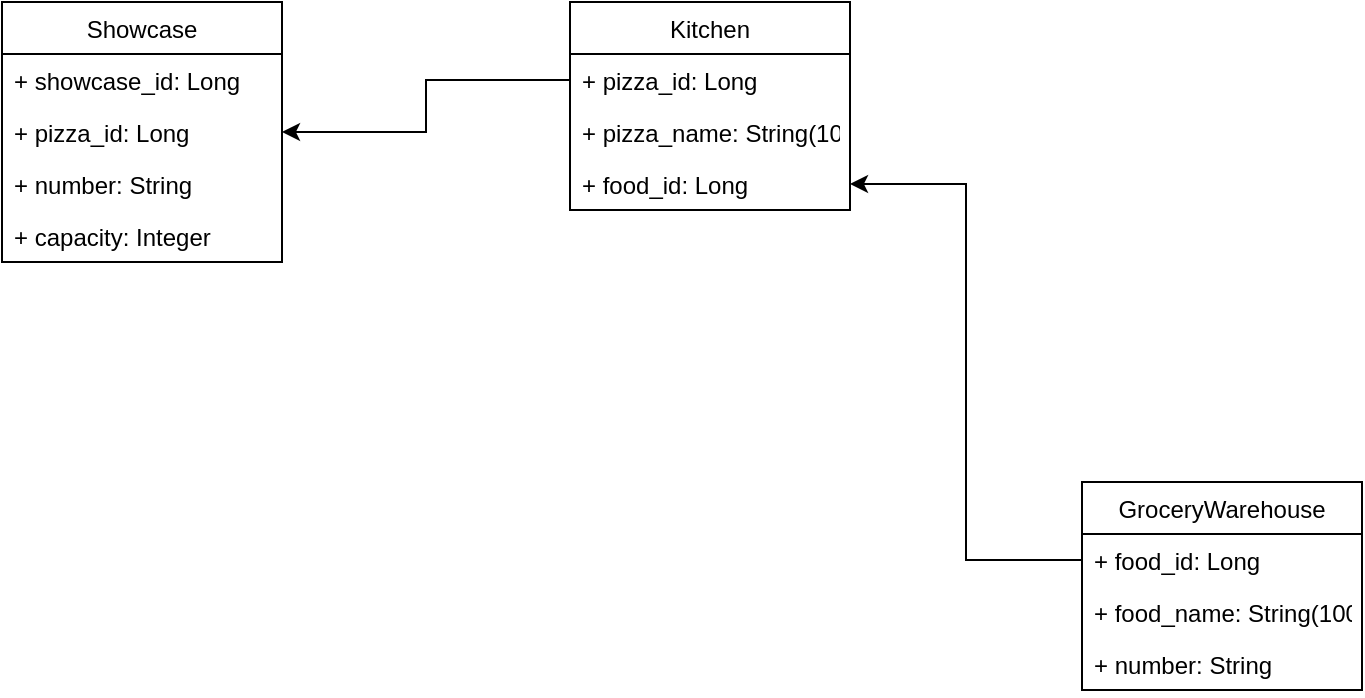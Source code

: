 <mxfile version="13.7.7" type="github">
  <diagram id="wMq028c-sOtWCPvOxuTe" name="Page-1">
    <mxGraphModel dx="1422" dy="794" grid="1" gridSize="10" guides="1" tooltips="1" connect="1" arrows="1" fold="1" page="1" pageScale="1" pageWidth="827" pageHeight="1169" math="0" shadow="0">
      <root>
        <mxCell id="0" />
        <mxCell id="1" parent="0" />
        <mxCell id="a7zKJheYSxnZLbQeQX0P-29" style="edgeStyle=orthogonalEdgeStyle;rounded=0;orthogonalLoop=1;jettySize=auto;html=1;" edge="1" parent="1" source="a7zKJheYSxnZLbQeQX0P-15" target="a7zKJheYSxnZLbQeQX0P-12">
          <mxGeometry relative="1" as="geometry" />
        </mxCell>
        <mxCell id="a7zKJheYSxnZLbQeQX0P-30" style="edgeStyle=orthogonalEdgeStyle;rounded=0;orthogonalLoop=1;jettySize=auto;html=1;entryX=1;entryY=0.5;entryDx=0;entryDy=0;" edge="1" parent="1" source="a7zKJheYSxnZLbQeQX0P-7" target="a7zKJheYSxnZLbQeQX0P-17">
          <mxGeometry relative="1" as="geometry" />
        </mxCell>
        <mxCell id="a7zKJheYSxnZLbQeQX0P-6" value="GroceryWarehouse" style="swimlane;fontStyle=0;childLayout=stackLayout;horizontal=1;startSize=26;fillColor=none;horizontalStack=0;resizeParent=1;resizeParentMax=0;resizeLast=0;collapsible=1;marginBottom=0;" vertex="1" parent="1">
          <mxGeometry x="614" y="500" width="140" height="104" as="geometry" />
        </mxCell>
        <mxCell id="a7zKJheYSxnZLbQeQX0P-7" value="+ food_id: Long&#xa;" style="text;strokeColor=none;fillColor=none;align=left;verticalAlign=top;spacingLeft=4;spacingRight=4;overflow=hidden;rotatable=0;points=[[0,0.5],[1,0.5]];portConstraint=eastwest;" vertex="1" parent="a7zKJheYSxnZLbQeQX0P-6">
          <mxGeometry y="26" width="140" height="26" as="geometry" />
        </mxCell>
        <mxCell id="a7zKJheYSxnZLbQeQX0P-8" value="+ food_name: String(100)" style="text;strokeColor=none;fillColor=none;align=left;verticalAlign=top;spacingLeft=4;spacingRight=4;overflow=hidden;rotatable=0;points=[[0,0.5],[1,0.5]];portConstraint=eastwest;" vertex="1" parent="a7zKJheYSxnZLbQeQX0P-6">
          <mxGeometry y="52" width="140" height="26" as="geometry" />
        </mxCell>
        <mxCell id="a7zKJheYSxnZLbQeQX0P-9" value="+ number: String" style="text;strokeColor=none;fillColor=none;align=left;verticalAlign=top;spacingLeft=4;spacingRight=4;overflow=hidden;rotatable=0;points=[[0,0.5],[1,0.5]];portConstraint=eastwest;" vertex="1" parent="a7zKJheYSxnZLbQeQX0P-6">
          <mxGeometry y="78" width="140" height="26" as="geometry" />
        </mxCell>
        <mxCell id="a7zKJheYSxnZLbQeQX0P-14" value="Kitchen" style="swimlane;fontStyle=0;childLayout=stackLayout;horizontal=1;startSize=26;fillColor=none;horizontalStack=0;resizeParent=1;resizeParentMax=0;resizeLast=0;collapsible=1;marginBottom=0;" vertex="1" parent="1">
          <mxGeometry x="358" y="260" width="140" height="104" as="geometry" />
        </mxCell>
        <mxCell id="a7zKJheYSxnZLbQeQX0P-15" value="+ pizza_id: Long&#xa;" style="text;strokeColor=none;fillColor=none;align=left;verticalAlign=top;spacingLeft=4;spacingRight=4;overflow=hidden;rotatable=0;points=[[0,0.5],[1,0.5]];portConstraint=eastwest;" vertex="1" parent="a7zKJheYSxnZLbQeQX0P-14">
          <mxGeometry y="26" width="140" height="26" as="geometry" />
        </mxCell>
        <mxCell id="a7zKJheYSxnZLbQeQX0P-16" value="+ pizza_name: String(100)" style="text;strokeColor=none;fillColor=none;align=left;verticalAlign=top;spacingLeft=4;spacingRight=4;overflow=hidden;rotatable=0;points=[[0,0.5],[1,0.5]];portConstraint=eastwest;" vertex="1" parent="a7zKJheYSxnZLbQeQX0P-14">
          <mxGeometry y="52" width="140" height="26" as="geometry" />
        </mxCell>
        <mxCell id="a7zKJheYSxnZLbQeQX0P-17" value="+ food_id: Long" style="text;strokeColor=none;fillColor=none;align=left;verticalAlign=top;spacingLeft=4;spacingRight=4;overflow=hidden;rotatable=0;points=[[0,0.5],[1,0.5]];portConstraint=eastwest;" vertex="1" parent="a7zKJheYSxnZLbQeQX0P-14">
          <mxGeometry y="78" width="140" height="26" as="geometry" />
        </mxCell>
        <mxCell id="a7zKJheYSxnZLbQeQX0P-10" value="Showcase" style="swimlane;fontStyle=0;childLayout=stackLayout;horizontal=1;startSize=26;fillColor=none;horizontalStack=0;resizeParent=1;resizeParentMax=0;resizeLast=0;collapsible=1;marginBottom=0;" vertex="1" parent="1">
          <mxGeometry x="74" y="260" width="140" height="130" as="geometry" />
        </mxCell>
        <mxCell id="a7zKJheYSxnZLbQeQX0P-11" value="+ showcase_id: Long&#xa;" style="text;strokeColor=none;fillColor=none;align=left;verticalAlign=top;spacingLeft=4;spacingRight=4;overflow=hidden;rotatable=0;points=[[0,0.5],[1,0.5]];portConstraint=eastwest;" vertex="1" parent="a7zKJheYSxnZLbQeQX0P-10">
          <mxGeometry y="26" width="140" height="26" as="geometry" />
        </mxCell>
        <mxCell id="a7zKJheYSxnZLbQeQX0P-12" value="+ pizza_id: Long" style="text;strokeColor=none;fillColor=none;align=left;verticalAlign=top;spacingLeft=4;spacingRight=4;overflow=hidden;rotatable=0;points=[[0,0.5],[1,0.5]];portConstraint=eastwest;" vertex="1" parent="a7zKJheYSxnZLbQeQX0P-10">
          <mxGeometry y="52" width="140" height="26" as="geometry" />
        </mxCell>
        <mxCell id="a7zKJheYSxnZLbQeQX0P-13" value="+ number: String&#xa;" style="text;strokeColor=none;fillColor=none;align=left;verticalAlign=top;spacingLeft=4;spacingRight=4;overflow=hidden;rotatable=0;points=[[0,0.5],[1,0.5]];portConstraint=eastwest;" vertex="1" parent="a7zKJheYSxnZLbQeQX0P-10">
          <mxGeometry y="78" width="140" height="26" as="geometry" />
        </mxCell>
        <mxCell id="a7zKJheYSxnZLbQeQX0P-20" value="+ capacity: Integer" style="text;strokeColor=none;fillColor=none;align=left;verticalAlign=top;spacingLeft=4;spacingRight=4;overflow=hidden;rotatable=0;points=[[0,0.5],[1,0.5]];portConstraint=eastwest;" vertex="1" parent="a7zKJheYSxnZLbQeQX0P-10">
          <mxGeometry y="104" width="140" height="26" as="geometry" />
        </mxCell>
      </root>
    </mxGraphModel>
  </diagram>
</mxfile>
